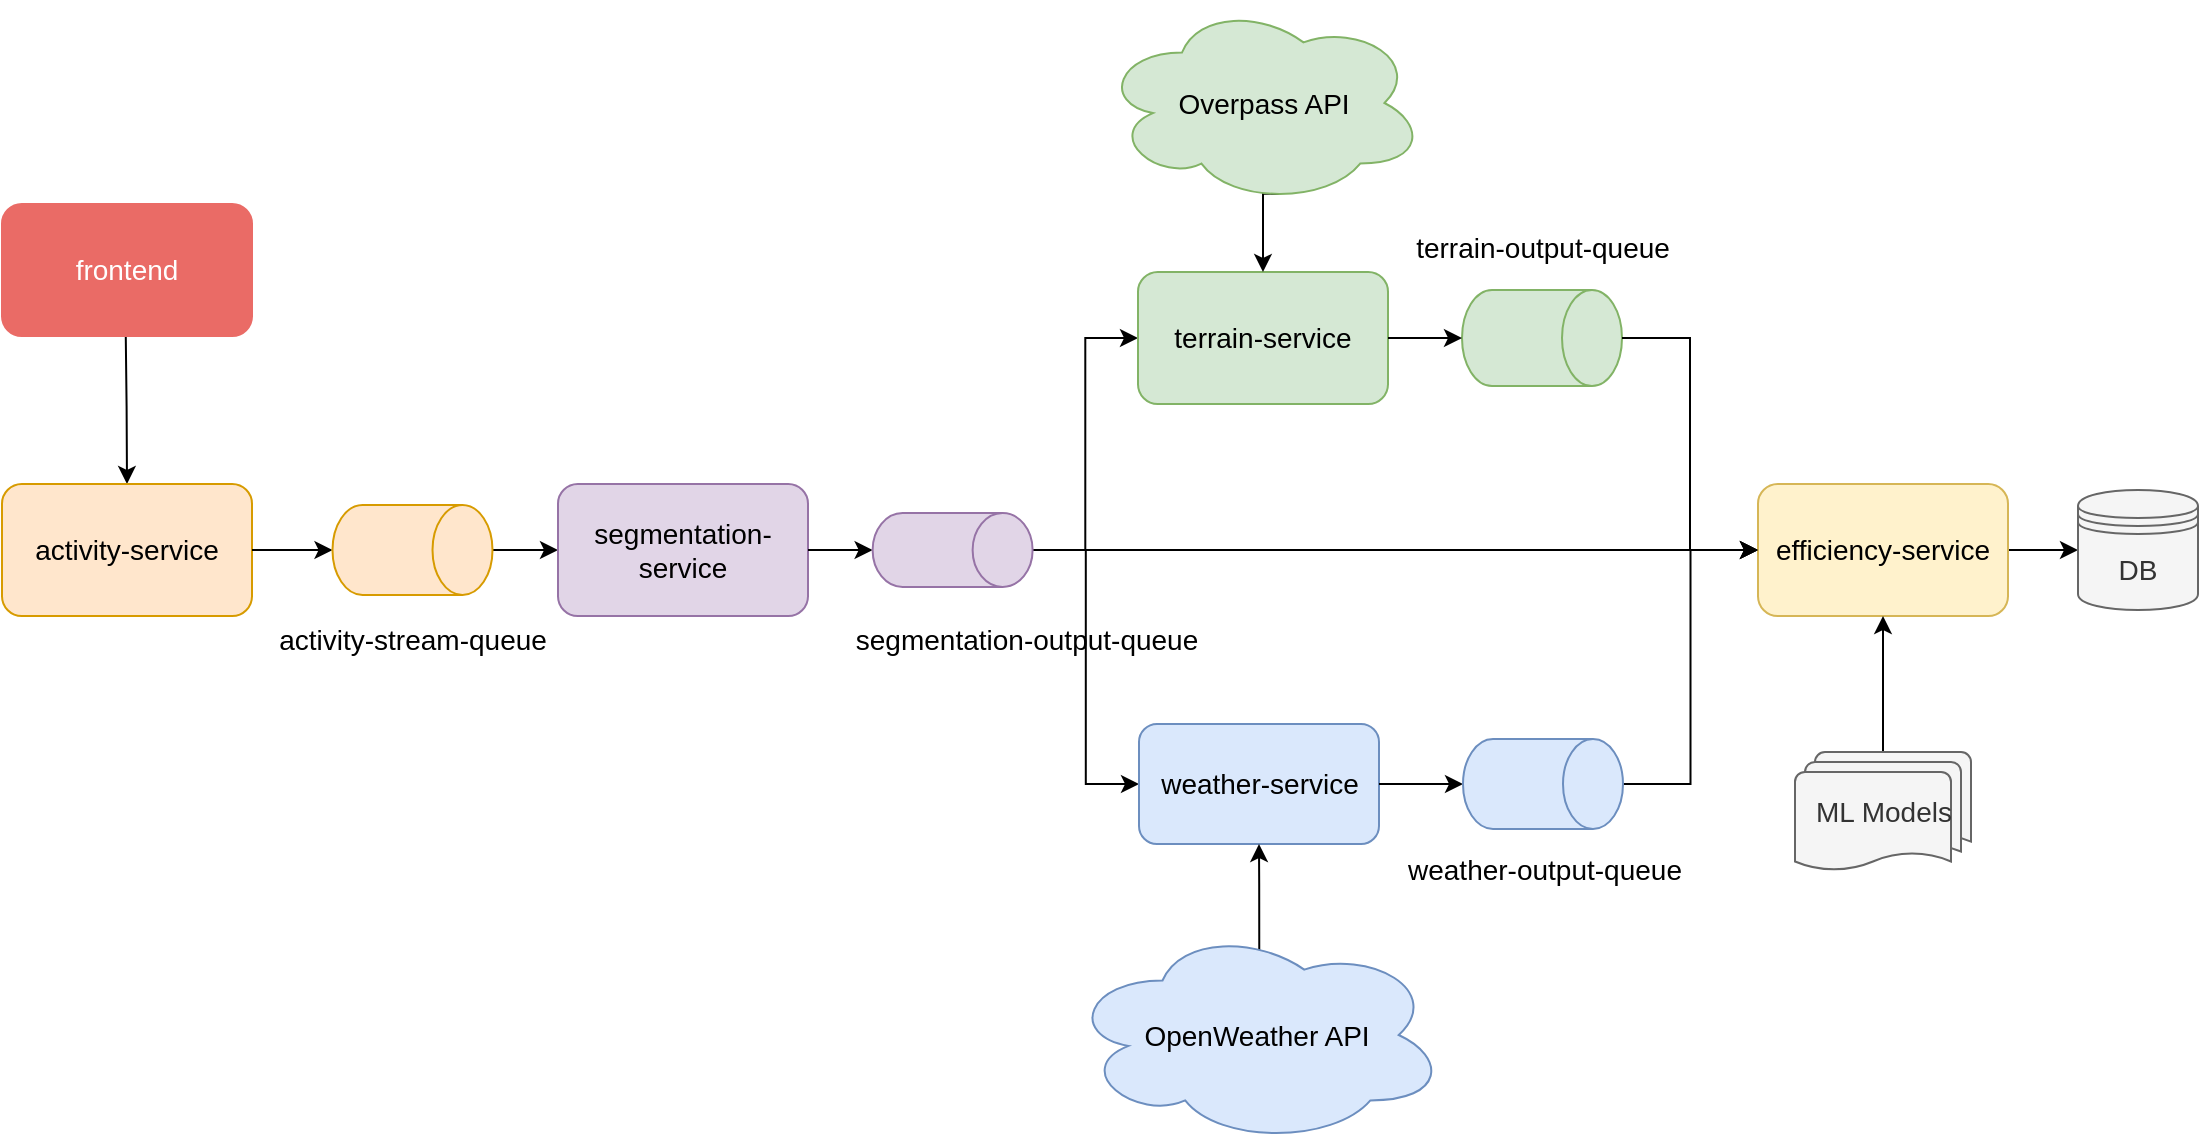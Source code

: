 <mxfile version="27.1.6">
  <diagram name="Pagina-1" id="ypmSxVgZl4Mk7mR6g992">
    <mxGraphModel dx="1406" dy="892" grid="1" gridSize="10" guides="1" tooltips="1" connect="1" arrows="1" fold="1" page="1" pageScale="1" pageWidth="827" pageHeight="1169" math="0" shadow="0">
      <root>
        <mxCell id="0" />
        <mxCell id="1" parent="0" />
        <mxCell id="WiVXNhTF8Tu0RCbPP_l3-12" style="edgeStyle=orthogonalEdgeStyle;rounded=0;orthogonalLoop=1;jettySize=auto;html=1;entryX=0;entryY=0.5;entryDx=0;entryDy=0;fontSize=14;fontFamily=Helvetica;" edge="1" parent="1" source="WiVXNhTF8Tu0RCbPP_l3-1" target="WiVXNhTF8Tu0RCbPP_l3-9">
          <mxGeometry relative="1" as="geometry" />
        </mxCell>
        <mxCell id="WiVXNhTF8Tu0RCbPP_l3-33" style="edgeStyle=orthogonalEdgeStyle;rounded=0;orthogonalLoop=1;jettySize=auto;html=1;entryX=0.5;entryY=0;entryDx=0;entryDy=0;exitX=0.483;exitY=0.9;exitDx=0;exitDy=0;exitPerimeter=0;fontSize=14;fontFamily=Helvetica;" edge="1" parent="1" target="WiVXNhTF8Tu0RCbPP_l3-6">
          <mxGeometry relative="1" as="geometry">
            <mxPoint x="233.824" y="191" as="sourcePoint" />
          </mxGeometry>
        </mxCell>
        <mxCell id="WiVXNhTF8Tu0RCbPP_l3-6" value="activity-service" style="rounded=1;whiteSpace=wrap;html=1;fillColor=#ffe6cc;strokeColor=#d79b00;fontSize=14;fontFamily=Helvetica;" vertex="1" parent="1">
          <mxGeometry x="172" y="270" width="125" height="66" as="geometry" />
        </mxCell>
        <mxCell id="WiVXNhTF8Tu0RCbPP_l3-9" value="segmentation-service" style="rounded=1;whiteSpace=wrap;html=1;fillColor=#e1d5e7;strokeColor=#9673a6;fontSize=14;fontFamily=Helvetica;" vertex="1" parent="1">
          <mxGeometry x="450" y="270" width="125" height="66" as="geometry" />
        </mxCell>
        <mxCell id="WiVXNhTF8Tu0RCbPP_l3-13" style="edgeStyle=orthogonalEdgeStyle;rounded=0;orthogonalLoop=1;jettySize=auto;html=1;entryX=0.5;entryY=1;entryDx=0;entryDy=0;entryPerimeter=0;fontSize=14;fontFamily=Helvetica;" edge="1" parent="1" source="WiVXNhTF8Tu0RCbPP_l3-6" target="WiVXNhTF8Tu0RCbPP_l3-1">
          <mxGeometry relative="1" as="geometry" />
        </mxCell>
        <mxCell id="WiVXNhTF8Tu0RCbPP_l3-19" style="edgeStyle=orthogonalEdgeStyle;rounded=0;orthogonalLoop=1;jettySize=auto;html=1;entryX=0;entryY=0.5;entryDx=0;entryDy=0;fontSize=14;fontFamily=Helvetica;" edge="1" parent="1" source="WiVXNhTF8Tu0RCbPP_l3-14" target="WiVXNhTF8Tu0RCbPP_l3-16">
          <mxGeometry relative="1" as="geometry">
            <mxPoint x="780" y="150" as="targetPoint" />
          </mxGeometry>
        </mxCell>
        <mxCell id="WiVXNhTF8Tu0RCbPP_l3-20" style="edgeStyle=orthogonalEdgeStyle;rounded=0;orthogonalLoop=1;jettySize=auto;html=1;entryX=0;entryY=0.5;entryDx=0;entryDy=0;fontSize=14;fontFamily=Helvetica;" edge="1" parent="1" source="WiVXNhTF8Tu0RCbPP_l3-14" target="WiVXNhTF8Tu0RCbPP_l3-18">
          <mxGeometry relative="1" as="geometry" />
        </mxCell>
        <mxCell id="WiVXNhTF8Tu0RCbPP_l3-21" style="edgeStyle=orthogonalEdgeStyle;rounded=0;orthogonalLoop=1;jettySize=auto;html=1;entryX=0;entryY=0.5;entryDx=0;entryDy=0;fontSize=14;fontFamily=Helvetica;" edge="1" parent="1" source="WiVXNhTF8Tu0RCbPP_l3-14" target="WiVXNhTF8Tu0RCbPP_l3-17">
          <mxGeometry relative="1" as="geometry" />
        </mxCell>
        <mxCell id="WiVXNhTF8Tu0RCbPP_l3-15" style="edgeStyle=orthogonalEdgeStyle;rounded=0;orthogonalLoop=1;jettySize=auto;html=1;entryX=0.5;entryY=1;entryDx=0;entryDy=0;entryPerimeter=0;fontSize=14;fontFamily=Helvetica;" edge="1" parent="1" source="WiVXNhTF8Tu0RCbPP_l3-9" target="WiVXNhTF8Tu0RCbPP_l3-14">
          <mxGeometry relative="1" as="geometry" />
        </mxCell>
        <mxCell id="WiVXNhTF8Tu0RCbPP_l3-16" value="terrain-service" style="rounded=1;whiteSpace=wrap;html=1;fillColor=#d5e8d4;strokeColor=#82b366;fontSize=14;fontFamily=Helvetica;" vertex="1" parent="1">
          <mxGeometry x="740" y="164" width="125" height="66" as="geometry" />
        </mxCell>
        <mxCell id="WiVXNhTF8Tu0RCbPP_l3-39" style="edgeStyle=orthogonalEdgeStyle;rounded=0;orthogonalLoop=1;jettySize=auto;html=1;entryX=0;entryY=0.5;entryDx=0;entryDy=0;fontSize=14;fontFamily=Helvetica;" edge="1" parent="1" source="WiVXNhTF8Tu0RCbPP_l3-17" target="WiVXNhTF8Tu0RCbPP_l3-37">
          <mxGeometry relative="1" as="geometry" />
        </mxCell>
        <mxCell id="WiVXNhTF8Tu0RCbPP_l3-17" value="efficiency-service" style="rounded=1;whiteSpace=wrap;html=1;fillColor=#fff2cc;strokeColor=#d6b656;fontSize=14;fontFamily=Helvetica;" vertex="1" parent="1">
          <mxGeometry x="1050" y="270" width="125" height="66" as="geometry" />
        </mxCell>
        <mxCell id="WiVXNhTF8Tu0RCbPP_l3-18" value="weather-service" style="rounded=1;whiteSpace=wrap;html=1;fillColor=#dae8fc;strokeColor=#6c8ebf;fontSize=14;fontFamily=Helvetica;" vertex="1" parent="1">
          <mxGeometry x="740.5" y="390" width="120" height="60" as="geometry" />
        </mxCell>
        <mxCell id="WiVXNhTF8Tu0RCbPP_l3-25" style="edgeStyle=orthogonalEdgeStyle;rounded=0;orthogonalLoop=1;jettySize=auto;html=1;entryX=0.5;entryY=1;entryDx=0;entryDy=0;exitX=0.506;exitY=0.122;exitDx=0;exitDy=0;exitPerimeter=0;fontSize=14;fontFamily=Helvetica;" edge="1" parent="1" source="WiVXNhTF8Tu0RCbPP_l3-22" target="WiVXNhTF8Tu0RCbPP_l3-18">
          <mxGeometry relative="1" as="geometry" />
        </mxCell>
        <mxCell id="WiVXNhTF8Tu0RCbPP_l3-22" value="OpenWeather API" style="ellipse;shape=cloud;whiteSpace=wrap;html=1;fillColor=#dae8fc;strokeColor=#6c8ebf;fontSize=14;fontFamily=Helvetica;" vertex="1" parent="1">
          <mxGeometry x="705" y="491" width="189" height="109" as="geometry" />
        </mxCell>
        <mxCell id="WiVXNhTF8Tu0RCbPP_l3-24" style="edgeStyle=orthogonalEdgeStyle;rounded=0;orthogonalLoop=1;jettySize=auto;html=1;exitX=0.55;exitY=0.95;exitDx=0;exitDy=0;exitPerimeter=0;entryX=0.5;entryY=0;entryDx=0;entryDy=0;fontSize=14;fontFamily=Helvetica;" edge="1" parent="1" source="WiVXNhTF8Tu0RCbPP_l3-23" target="WiVXNhTF8Tu0RCbPP_l3-16">
          <mxGeometry relative="1" as="geometry" />
        </mxCell>
        <mxCell id="WiVXNhTF8Tu0RCbPP_l3-23" value="Overpass API" style="ellipse;shape=cloud;whiteSpace=wrap;html=1;fillColor=#d5e8d4;strokeColor=#82b366;fontSize=14;fontFamily=Helvetica;" vertex="1" parent="1">
          <mxGeometry x="721.5" y="29" width="162" height="101" as="geometry" />
        </mxCell>
        <mxCell id="WiVXNhTF8Tu0RCbPP_l3-30" style="edgeStyle=orthogonalEdgeStyle;rounded=0;orthogonalLoop=1;jettySize=auto;html=1;entryX=0;entryY=0.5;entryDx=0;entryDy=0;fontSize=14;fontFamily=Helvetica;" edge="1" parent="1" source="WiVXNhTF8Tu0RCbPP_l3-27" target="WiVXNhTF8Tu0RCbPP_l3-17">
          <mxGeometry relative="1" as="geometry" />
        </mxCell>
        <mxCell id="WiVXNhTF8Tu0RCbPP_l3-29" style="edgeStyle=orthogonalEdgeStyle;rounded=0;orthogonalLoop=1;jettySize=auto;html=1;entryX=0.5;entryY=1;entryDx=0;entryDy=0;entryPerimeter=0;fontSize=14;fontFamily=Helvetica;" edge="1" parent="1" source="WiVXNhTF8Tu0RCbPP_l3-18" target="WiVXNhTF8Tu0RCbPP_l3-27">
          <mxGeometry relative="1" as="geometry" />
        </mxCell>
        <mxCell id="WiVXNhTF8Tu0RCbPP_l3-37" value="DB" style="shape=datastore;whiteSpace=wrap;html=1;fillColor=#f5f5f5;fontColor=#333333;strokeColor=#666666;fontSize=14;fontFamily=Helvetica;" vertex="1" parent="1">
          <mxGeometry x="1210" y="273" width="60" height="60" as="geometry" />
        </mxCell>
        <mxCell id="WiVXNhTF8Tu0RCbPP_l3-62" style="edgeStyle=orthogonalEdgeStyle;rounded=0;orthogonalLoop=1;jettySize=auto;html=1;entryX=0.5;entryY=1;entryDx=0;entryDy=0;" edge="1" parent="1" source="WiVXNhTF8Tu0RCbPP_l3-41" target="WiVXNhTF8Tu0RCbPP_l3-17">
          <mxGeometry relative="1" as="geometry" />
        </mxCell>
        <mxCell id="WiVXNhTF8Tu0RCbPP_l3-41" value="ML Models" style="strokeWidth=1;html=1;shape=mxgraph.flowchart.multi-document;whiteSpace=wrap;fillColor=#f5f5f5;fontColor=#333333;strokeColor=#666666;fontSize=14;fontFamily=Helvetica;" vertex="1" parent="1">
          <mxGeometry x="1068.5" y="404" width="88" height="60" as="geometry" />
        </mxCell>
        <mxCell id="WiVXNhTF8Tu0RCbPP_l3-53" value="" style="group;fontSize=14;fontFamily=Helvetica;" vertex="1" connectable="0" parent="1">
          <mxGeometry x="890" y="137" width="120" height="90" as="geometry" />
        </mxCell>
        <mxCell id="WiVXNhTF8Tu0RCbPP_l3-26" value="" style="shape=cylinder3;whiteSpace=wrap;html=1;boundedLbl=1;backgroundOutline=1;size=15;rotation=90;fillColor=#d5e8d4;strokeColor=#82b366;fontSize=14;fontFamily=Helvetica;" vertex="1" parent="WiVXNhTF8Tu0RCbPP_l3-53">
          <mxGeometry x="28" y="20" width="48" height="80" as="geometry" />
        </mxCell>
        <mxCell id="WiVXNhTF8Tu0RCbPP_l3-46" value="terrain-output-queue" style="text;html=1;align=center;verticalAlign=middle;resizable=0;points=[];autosize=1;strokeColor=none;fillColor=none;fontSize=14;fontFamily=Helvetica;" vertex="1" parent="WiVXNhTF8Tu0RCbPP_l3-53">
          <mxGeometry x="-23" width="150" height="30" as="geometry" />
        </mxCell>
        <mxCell id="WiVXNhTF8Tu0RCbPP_l3-54" value="" style="group;fontSize=14;fontFamily=Helvetica;" vertex="1" connectable="0" parent="1">
          <mxGeometry x="890" y="390" width="120" height="88" as="geometry" />
        </mxCell>
        <mxCell id="WiVXNhTF8Tu0RCbPP_l3-27" value="" style="shape=cylinder3;whiteSpace=wrap;html=1;boundedLbl=1;backgroundOutline=1;size=15;rotation=90;fillColor=#dae8fc;strokeColor=#6c8ebf;fontSize=14;fontFamily=Helvetica;" vertex="1" parent="WiVXNhTF8Tu0RCbPP_l3-54">
          <mxGeometry x="30" y="-10" width="45" height="80" as="geometry" />
        </mxCell>
        <mxCell id="WiVXNhTF8Tu0RCbPP_l3-47" value="weather-output-queue" style="text;html=1;align=center;verticalAlign=middle;resizable=0;points=[];autosize=1;strokeColor=none;fillColor=none;fontSize=14;fontFamily=Helvetica;" vertex="1" parent="WiVXNhTF8Tu0RCbPP_l3-54">
          <mxGeometry x="-27.5" y="58" width="160" height="30" as="geometry" />
        </mxCell>
        <mxCell id="WiVXNhTF8Tu0RCbPP_l3-55" value="" style="group;fontSize=14;fontFamily=Helvetica;" vertex="1" connectable="0" parent="1">
          <mxGeometry x="595" y="273" width="120" height="90" as="geometry" />
        </mxCell>
        <mxCell id="WiVXNhTF8Tu0RCbPP_l3-14" value="" style="shape=cylinder3;whiteSpace=wrap;html=1;boundedLbl=1;backgroundOutline=1;size=15;rotation=90;fillColor=#e1d5e7;strokeColor=#9673a6;fontSize=14;fontFamily=Helvetica;" vertex="1" parent="WiVXNhTF8Tu0RCbPP_l3-55">
          <mxGeometry x="33.846" y="-10" width="36.923" height="80" as="geometry" />
        </mxCell>
        <mxCell id="WiVXNhTF8Tu0RCbPP_l3-45" value="segmentation-output-queue" style="text;html=1;align=center;verticalAlign=middle;resizable=0;points=[];autosize=1;strokeColor=none;fillColor=none;fontSize=14;fontFamily=Helvetica;" vertex="1" parent="WiVXNhTF8Tu0RCbPP_l3-55">
          <mxGeometry x="-6.154" y="60" width="190" height="30" as="geometry" />
        </mxCell>
        <mxCell id="WiVXNhTF8Tu0RCbPP_l3-56" value="" style="group;fontSize=14;fontFamily=Helvetica;" vertex="1" connectable="0" parent="1">
          <mxGeometry x="330" y="273" width="120" height="90" as="geometry" />
        </mxCell>
        <mxCell id="WiVXNhTF8Tu0RCbPP_l3-1" value="" style="shape=cylinder3;whiteSpace=wrap;html=1;boundedLbl=1;backgroundOutline=1;size=15;rotation=90;fillColor=#ffe6cc;strokeColor=#d79b00;fontSize=14;fontFamily=Helvetica;" vertex="1" parent="WiVXNhTF8Tu0RCbPP_l3-56">
          <mxGeometry x="24.75" y="-10" width="45" height="80" as="geometry" />
        </mxCell>
        <mxCell id="WiVXNhTF8Tu0RCbPP_l3-3" value="activity-stream-queue" style="text;html=1;align=center;verticalAlign=middle;resizable=0;points=[];autosize=1;strokeColor=none;fillColor=none;fontSize=14;fontFamily=Helvetica;" vertex="1" parent="WiVXNhTF8Tu0RCbPP_l3-56">
          <mxGeometry x="-32.75" y="60" width="160" height="30" as="geometry" />
        </mxCell>
        <mxCell id="WiVXNhTF8Tu0RCbPP_l3-59" style="edgeStyle=orthogonalEdgeStyle;rounded=0;orthogonalLoop=1;jettySize=auto;html=1;entryX=0.5;entryY=1;entryDx=0;entryDy=0;entryPerimeter=0;" edge="1" parent="1" source="WiVXNhTF8Tu0RCbPP_l3-16" target="WiVXNhTF8Tu0RCbPP_l3-26">
          <mxGeometry relative="1" as="geometry" />
        </mxCell>
        <mxCell id="WiVXNhTF8Tu0RCbPP_l3-60" style="edgeStyle=orthogonalEdgeStyle;rounded=0;orthogonalLoop=1;jettySize=auto;html=1;entryX=0;entryY=0.5;entryDx=0;entryDy=0;" edge="1" parent="1" source="WiVXNhTF8Tu0RCbPP_l3-26" target="WiVXNhTF8Tu0RCbPP_l3-17">
          <mxGeometry relative="1" as="geometry" />
        </mxCell>
        <mxCell id="WiVXNhTF8Tu0RCbPP_l3-61" value="frontend" style="rounded=1;whiteSpace=wrap;html=1;fillColor=#EA6B66;strokeColor=#EA6B66;fontSize=14;fontFamily=Helvetica;fontColor=#FFFFFF;" vertex="1" parent="1">
          <mxGeometry x="172" y="130" width="125" height="66" as="geometry" />
        </mxCell>
      </root>
    </mxGraphModel>
  </diagram>
</mxfile>
